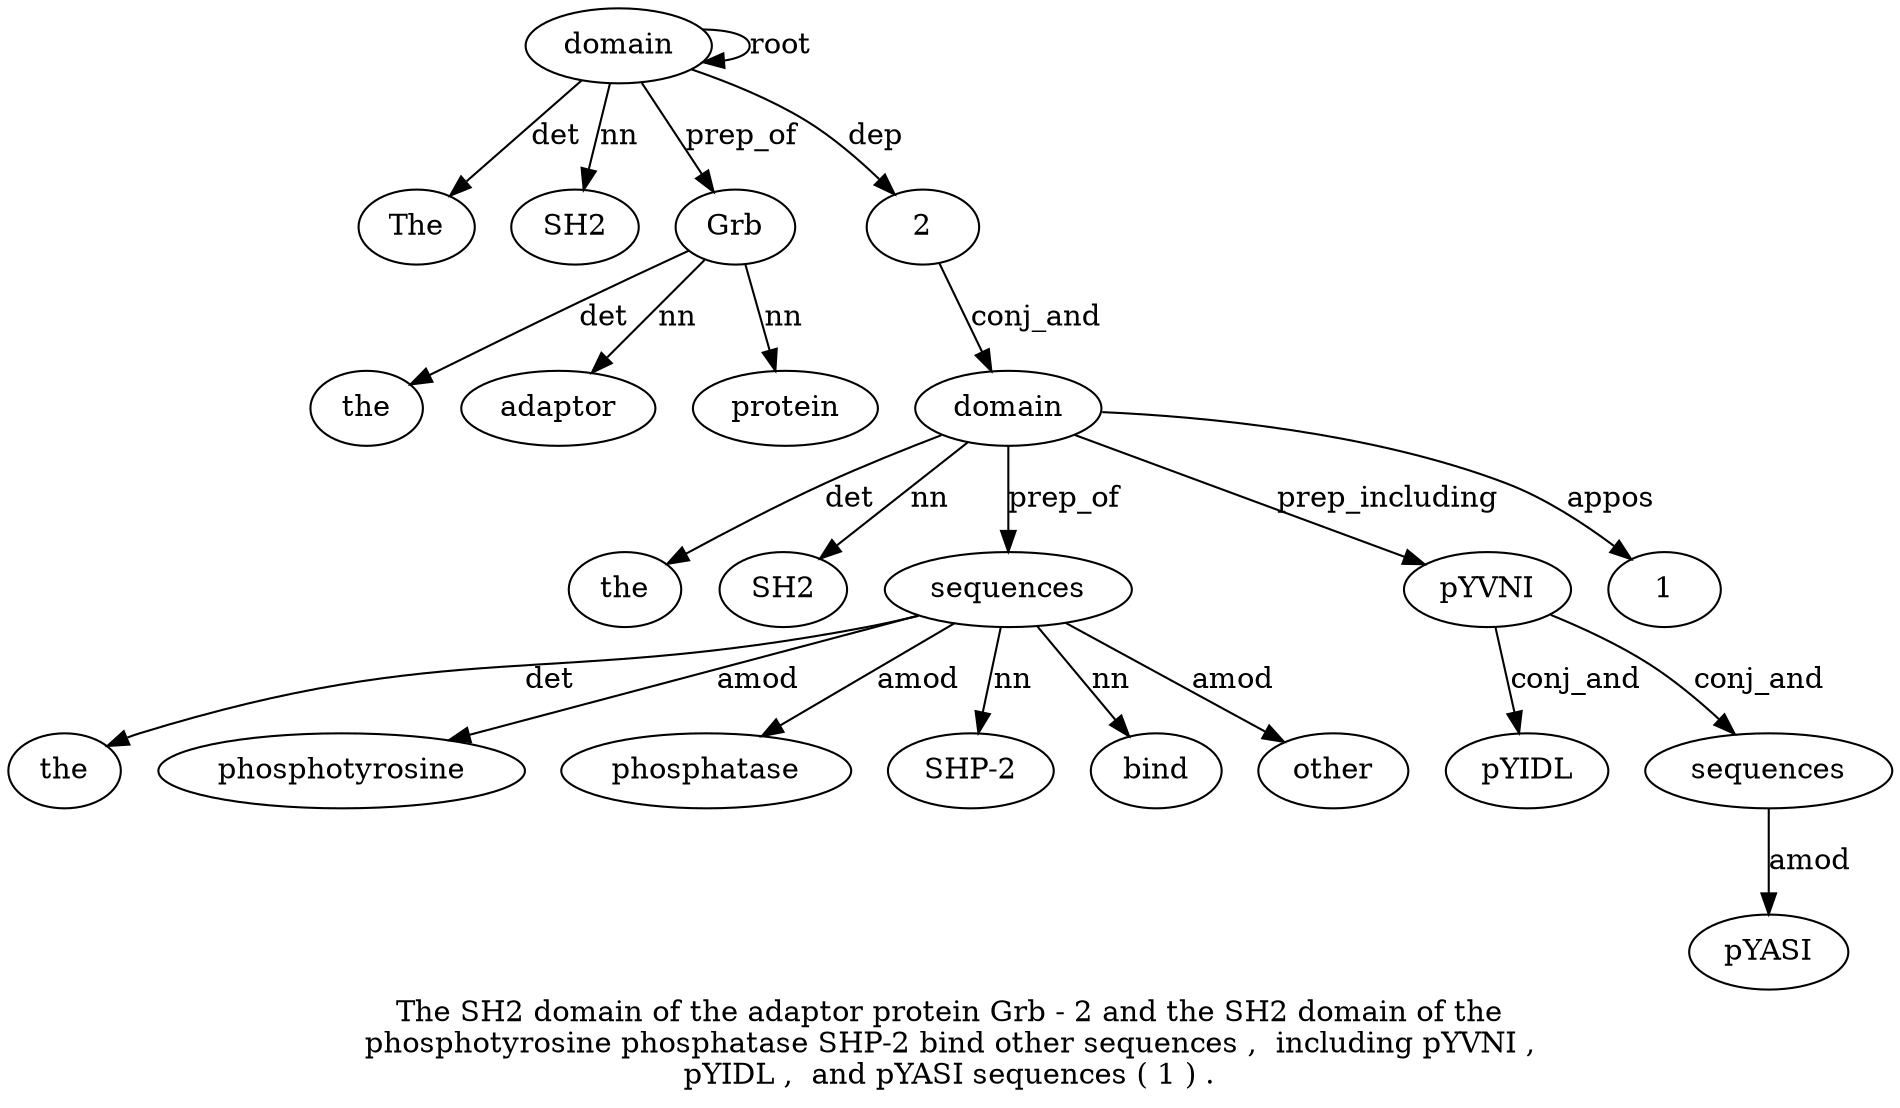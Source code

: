 digraph "The SH2 domain of the adaptor protein Grb - 2 and the SH2 domain of the phosphotyrosine phosphatase SHP-2 bind other sequences ,  including pYVNI ,  pYIDL ,  and pYASI sequences ( 1 ) ." {
label="The SH2 domain of the adaptor protein Grb - 2 and the SH2 domain of the
phosphotyrosine phosphatase SHP-2 bind other sequences ,  including pYVNI ,
pYIDL ,  and pYASI sequences ( 1 ) .";
domain3 [style=filled, fillcolor=white, label=domain];
The1 [style=filled, fillcolor=white, label=The];
domain3 -> The1  [label=det];
SH2 [style=filled, fillcolor=white, label=SH2];
domain3 -> SH2  [label=nn];
domain3 -> domain3  [label=root];
Grb8 [style=filled, fillcolor=white, label=Grb];
the5 [style=filled, fillcolor=white, label=the];
Grb8 -> the5  [label=det];
adaptor6 [style=filled, fillcolor=white, label=adaptor];
Grb8 -> adaptor6  [label=nn];
protein7 [style=filled, fillcolor=white, label=protein];
Grb8 -> protein7  [label=nn];
domain3 -> Grb8  [label=prep_of];
210 [style=filled, fillcolor=white, label=2];
domain3 -> 210  [label=dep];
domain14 [style=filled, fillcolor=white, label=domain];
the12 [style=filled, fillcolor=white, label=the];
domain14 -> the12  [label=det];
SH213 [style=filled, fillcolor=white, label=SH2];
domain14 -> SH213  [label=nn];
210 -> domain14  [label=conj_and];
sequences22 [style=filled, fillcolor=white, label=sequences];
the16 [style=filled, fillcolor=white, label=the];
sequences22 -> the16  [label=det];
phosphotyrosine17 [style=filled, fillcolor=white, label=phosphotyrosine];
sequences22 -> phosphotyrosine17  [label=amod];
phosphatase18 [style=filled, fillcolor=white, label=phosphatase];
sequences22 -> phosphatase18  [label=amod];
"SHP-219" [style=filled, fillcolor=white, label="SHP-2"];
sequences22 -> "SHP-219"  [label=nn];
bind20 [style=filled, fillcolor=white, label=bind];
sequences22 -> bind20  [label=nn];
other21 [style=filled, fillcolor=white, label=other];
sequences22 -> other21  [label=amod];
domain14 -> sequences22  [label=prep_of];
pYVNI25 [style=filled, fillcolor=white, label=pYVNI];
domain14 -> pYVNI25  [label=prep_including];
pYIDL27 [style=filled, fillcolor=white, label=pYIDL];
pYVNI25 -> pYIDL27  [label=conj_and];
sequences31 [style=filled, fillcolor=white, label=sequences];
pYASI30 [style=filled, fillcolor=white, label=pYASI];
sequences31 -> pYASI30  [label=amod];
pYVNI25 -> sequences31  [label=conj_and];
133 [style=filled, fillcolor=white, label=1];
domain14 -> 133  [label=appos];
}
